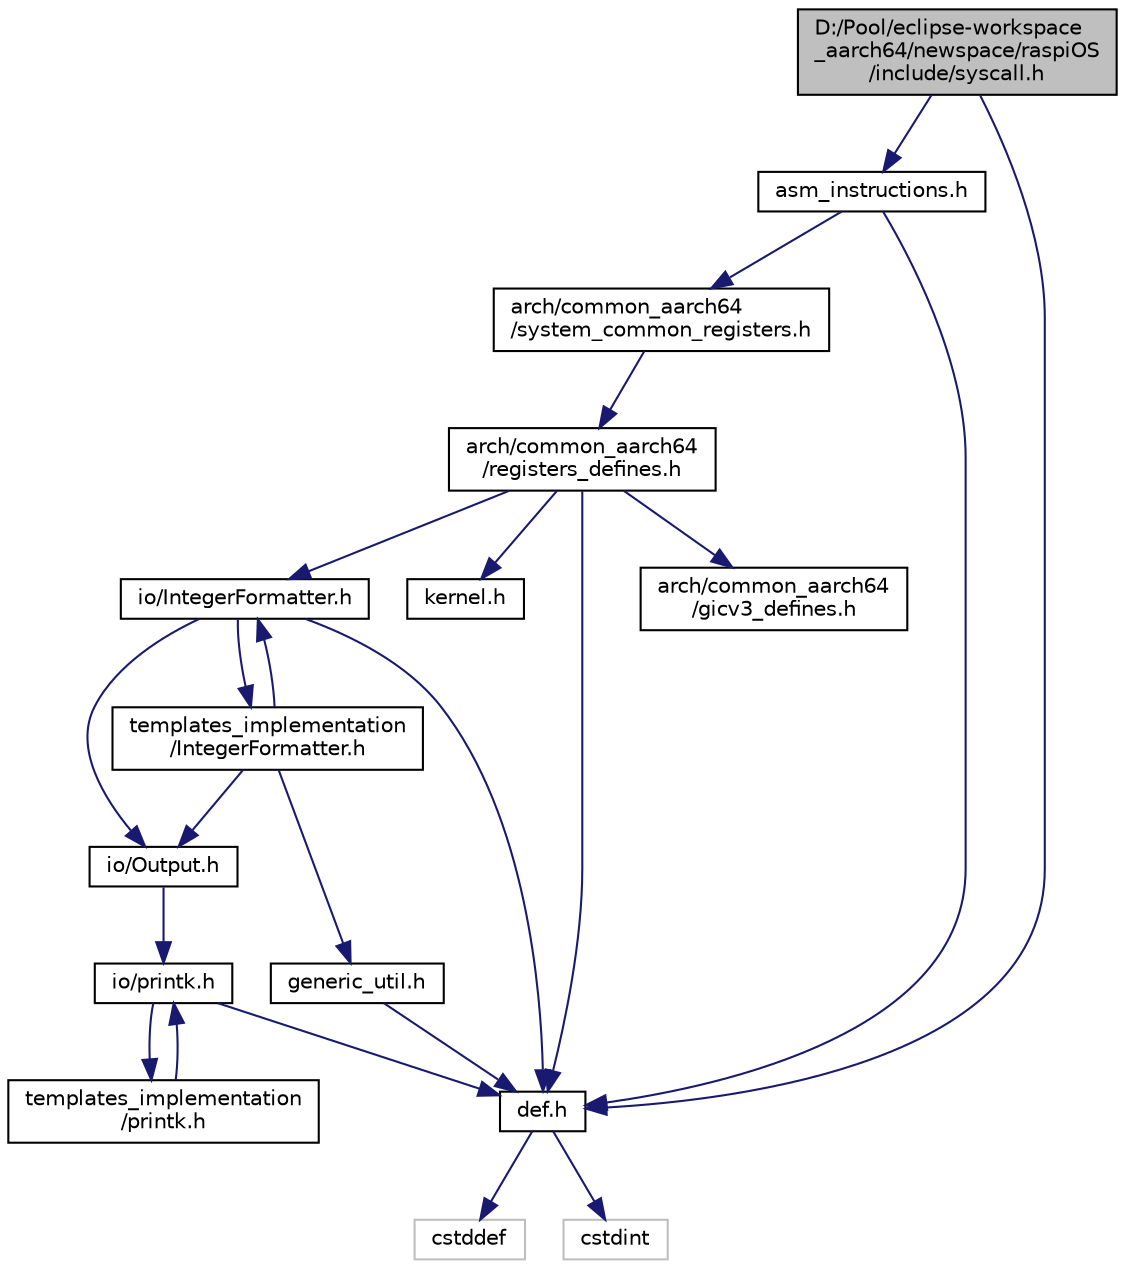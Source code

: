 digraph "D:/Pool/eclipse-workspace_aarch64/newspace/raspiOS/include/syscall.h"
{
  edge [fontname="Helvetica",fontsize="10",labelfontname="Helvetica",labelfontsize="10"];
  node [fontname="Helvetica",fontsize="10",shape=record];
  Node2502 [label="D:/Pool/eclipse-workspace\l_aarch64/newspace/raspiOS\l/include/syscall.h",height=0.2,width=0.4,color="black", fillcolor="grey75", style="filled", fontcolor="black"];
  Node2502 -> Node2503 [color="midnightblue",fontsize="10",style="solid",fontname="Helvetica"];
  Node2503 [label="def.h",height=0.2,width=0.4,color="black", fillcolor="white", style="filled",URL="$d4/da4/def_8h.html"];
  Node2503 -> Node2504 [color="midnightblue",fontsize="10",style="solid",fontname="Helvetica"];
  Node2504 [label="cstddef",height=0.2,width=0.4,color="grey75", fillcolor="white", style="filled"];
  Node2503 -> Node2505 [color="midnightblue",fontsize="10",style="solid",fontname="Helvetica"];
  Node2505 [label="cstdint",height=0.2,width=0.4,color="grey75", fillcolor="white", style="filled"];
  Node2502 -> Node2506 [color="midnightblue",fontsize="10",style="solid",fontname="Helvetica"];
  Node2506 [label="asm_instructions.h",height=0.2,width=0.4,color="black", fillcolor="white", style="filled",URL="$d8/d2f/asm__instructions_8h.html"];
  Node2506 -> Node2503 [color="midnightblue",fontsize="10",style="solid",fontname="Helvetica"];
  Node2506 -> Node2507 [color="midnightblue",fontsize="10",style="solid",fontname="Helvetica"];
  Node2507 [label="arch/common_aarch64\l/system_common_registers.h",height=0.2,width=0.4,color="black", fillcolor="white", style="filled",URL="$d4/d1f/system__common__registers_8h.html"];
  Node2507 -> Node2508 [color="midnightblue",fontsize="10",style="solid",fontname="Helvetica"];
  Node2508 [label="arch/common_aarch64\l/registers_defines.h",height=0.2,width=0.4,color="black", fillcolor="white", style="filled",URL="$d1/dbd/registers__defines_8h.html"];
  Node2508 -> Node2503 [color="midnightblue",fontsize="10",style="solid",fontname="Helvetica"];
  Node2508 -> Node2509 [color="midnightblue",fontsize="10",style="solid",fontname="Helvetica"];
  Node2509 [label="kernel.h",height=0.2,width=0.4,color="black", fillcolor="white", style="filled",URL="$d0/daa/kernel_8h.html"];
  Node2508 -> Node2510 [color="midnightblue",fontsize="10",style="solid",fontname="Helvetica"];
  Node2510 [label="io/IntegerFormatter.h",height=0.2,width=0.4,color="black", fillcolor="white", style="filled",URL="$d5/d7b/io_2_integer_formatter_8h.html"];
  Node2510 -> Node2503 [color="midnightblue",fontsize="10",style="solid",fontname="Helvetica"];
  Node2510 -> Node2511 [color="midnightblue",fontsize="10",style="solid",fontname="Helvetica"];
  Node2511 [label="io/Output.h",height=0.2,width=0.4,color="black", fillcolor="white", style="filled",URL="$d6/d77/_output_8h.html"];
  Node2511 -> Node2512 [color="midnightblue",fontsize="10",style="solid",fontname="Helvetica"];
  Node2512 [label="io/printk.h",height=0.2,width=0.4,color="black", fillcolor="white", style="filled",URL="$dd/d17/io_2printk_8h.html"];
  Node2512 -> Node2503 [color="midnightblue",fontsize="10",style="solid",fontname="Helvetica"];
  Node2512 -> Node2513 [color="midnightblue",fontsize="10",style="solid",fontname="Helvetica"];
  Node2513 [label="templates_implementation\l/printk.h",height=0.2,width=0.4,color="black", fillcolor="white", style="filled",URL="$d7/d95/templates__implementation_2printk_8h.html"];
  Node2513 -> Node2512 [color="midnightblue",fontsize="10",style="solid",fontname="Helvetica"];
  Node2510 -> Node2514 [color="midnightblue",fontsize="10",style="solid",fontname="Helvetica"];
  Node2514 [label="templates_implementation\l/IntegerFormatter.h",height=0.2,width=0.4,color="black", fillcolor="white", style="filled",URL="$dc/d84/templates__implementation_2_integer_formatter_8h.html"];
  Node2514 -> Node2510 [color="midnightblue",fontsize="10",style="solid",fontname="Helvetica"];
  Node2514 -> Node2515 [color="midnightblue",fontsize="10",style="solid",fontname="Helvetica"];
  Node2515 [label="generic_util.h",height=0.2,width=0.4,color="black", fillcolor="white", style="filled",URL="$d6/d93/generic__util_8h.html"];
  Node2515 -> Node2503 [color="midnightblue",fontsize="10",style="solid",fontname="Helvetica"];
  Node2514 -> Node2511 [color="midnightblue",fontsize="10",style="solid",fontname="Helvetica"];
  Node2508 -> Node2516 [color="midnightblue",fontsize="10",style="solid",fontname="Helvetica"];
  Node2516 [label="arch/common_aarch64\l/gicv3_defines.h",height=0.2,width=0.4,color="black", fillcolor="white", style="filled",URL="$d5/d80/gicv3__defines_8h.html"];
}
